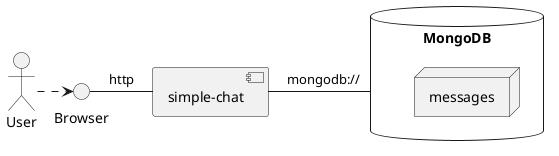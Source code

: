 @startuml
actor User
component "simple-chat" as system
User .> ()Browser
Browser - system:http
database MongoDB as db {
    node messages
}
system - db :mongodb://
@enduml